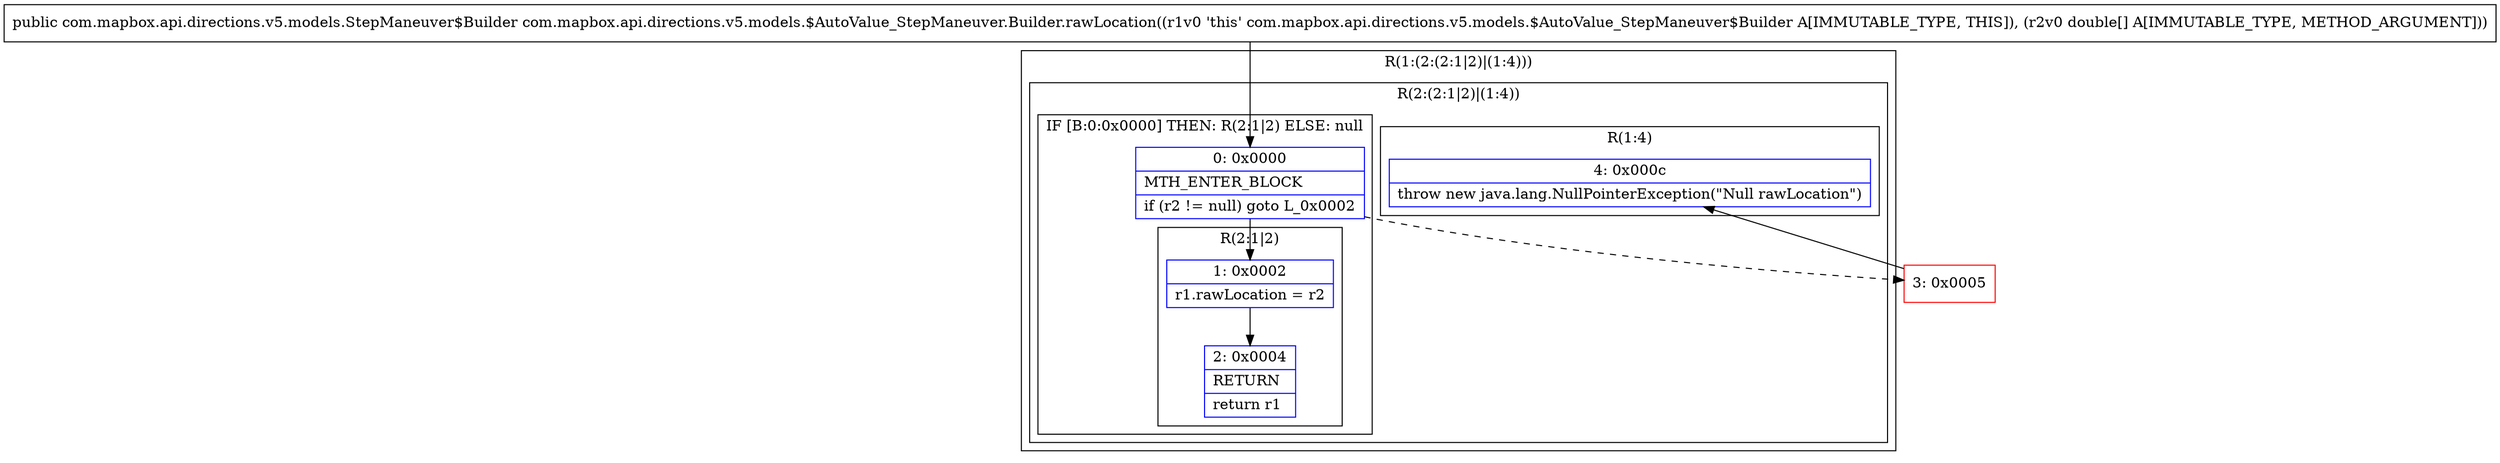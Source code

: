 digraph "CFG forcom.mapbox.api.directions.v5.models.$AutoValue_StepManeuver.Builder.rawLocation([D)Lcom\/mapbox\/api\/directions\/v5\/models\/StepManeuver$Builder;" {
subgraph cluster_Region_1125886651 {
label = "R(1:(2:(2:1|2)|(1:4)))";
node [shape=record,color=blue];
subgraph cluster_Region_177036369 {
label = "R(2:(2:1|2)|(1:4))";
node [shape=record,color=blue];
subgraph cluster_IfRegion_1687817042 {
label = "IF [B:0:0x0000] THEN: R(2:1|2) ELSE: null";
node [shape=record,color=blue];
Node_0 [shape=record,label="{0\:\ 0x0000|MTH_ENTER_BLOCK\l|if (r2 != null) goto L_0x0002\l}"];
subgraph cluster_Region_1885183394 {
label = "R(2:1|2)";
node [shape=record,color=blue];
Node_1 [shape=record,label="{1\:\ 0x0002|r1.rawLocation = r2\l}"];
Node_2 [shape=record,label="{2\:\ 0x0004|RETURN\l|return r1\l}"];
}
}
subgraph cluster_Region_1846390624 {
label = "R(1:4)";
node [shape=record,color=blue];
Node_4 [shape=record,label="{4\:\ 0x000c|throw new java.lang.NullPointerException(\"Null rawLocation\")\l}"];
}
}
}
Node_3 [shape=record,color=red,label="{3\:\ 0x0005}"];
MethodNode[shape=record,label="{public com.mapbox.api.directions.v5.models.StepManeuver$Builder com.mapbox.api.directions.v5.models.$AutoValue_StepManeuver.Builder.rawLocation((r1v0 'this' com.mapbox.api.directions.v5.models.$AutoValue_StepManeuver$Builder A[IMMUTABLE_TYPE, THIS]), (r2v0 double[] A[IMMUTABLE_TYPE, METHOD_ARGUMENT])) }"];
MethodNode -> Node_0;
Node_0 -> Node_1;
Node_0 -> Node_3[style=dashed];
Node_1 -> Node_2;
Node_3 -> Node_4;
}

